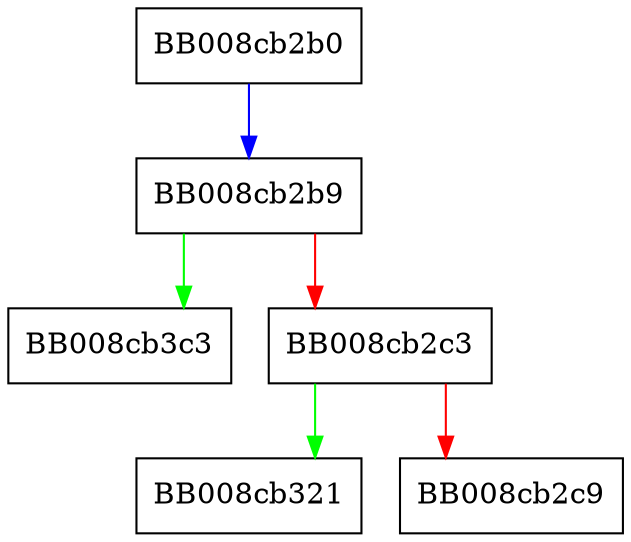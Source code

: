 digraph __memset_evex_unaligned {
  node [shape="box"];
  graph [splines=ortho];
  BB008cb2b0 -> BB008cb2b9 [color="blue"];
  BB008cb2b9 -> BB008cb3c3 [color="green"];
  BB008cb2b9 -> BB008cb2c3 [color="red"];
  BB008cb2c3 -> BB008cb321 [color="green"];
  BB008cb2c3 -> BB008cb2c9 [color="red"];
}